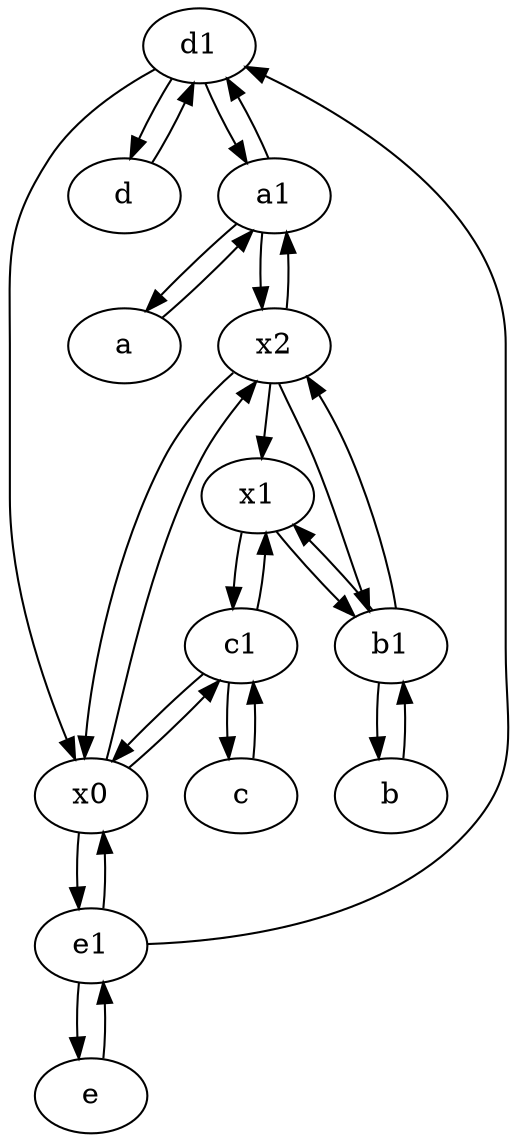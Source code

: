 digraph  {
	d1 [pos="25,30!"];
	x1;
	b [pos="50,20!"];
	e [pos="30,50!"];
	c1 [pos="30,15!"];
	x2;
	a1 [pos="40,15!"];
	d [pos="20,30!"];
	b1 [pos="45,20!"];
	c [pos="20,10!"];
	x0;
	e1 [pos="25,45!"];
	a [pos="40,10!"];
	a1 -> d1;
	x2 -> x0;
	x2 -> x1;
	x2 -> b1;
	e1 -> d1;
	b -> b1;
	c1 -> c;
	x1 -> b1;
	a1 -> x2;
	c1 -> x1;
	d -> d1;
	d1 -> d;
	x0 -> x2;
	e -> e1;
	d1 -> x0;
	d1 -> a1;
	c -> c1;
	a1 -> a;
	x0 -> c1;
	x1 -> c1;
	a -> a1;
	b1 -> x2;
	b1 -> x1;
	e1 -> x0;
	x0 -> e1;
	b1 -> b;
	c1 -> x0;
	e1 -> e;
	x2 -> a1;

	}